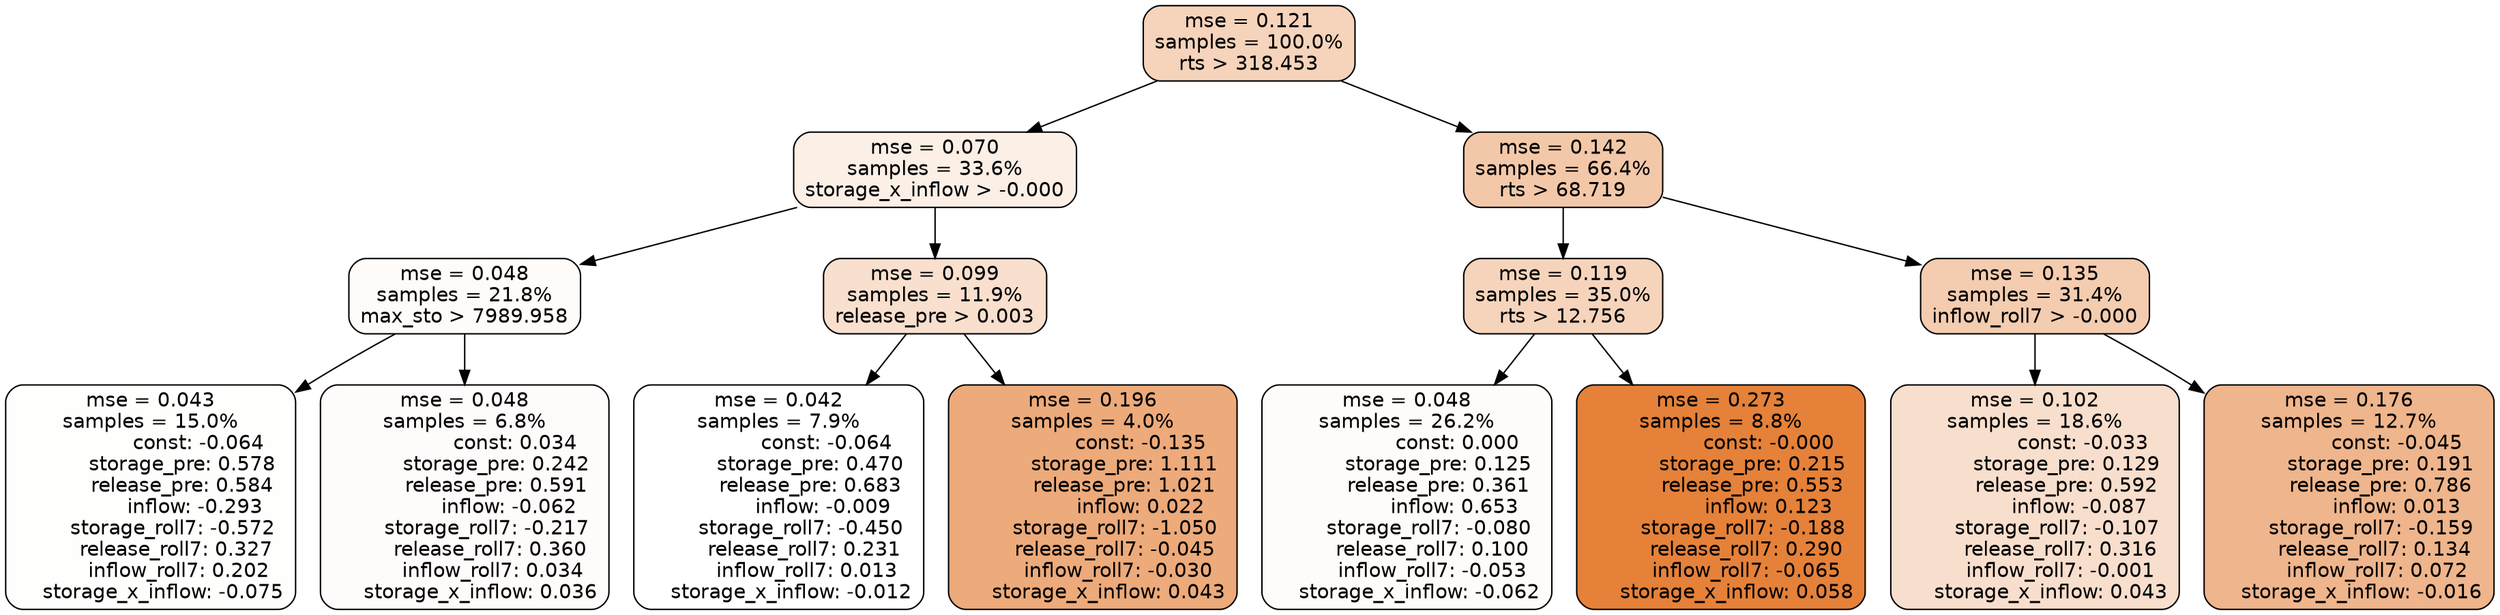 digraph tree {
node [shape=rectangle, style="filled, rounded", color="black", fontname=helvetica] ;
edge [fontname=helvetica] ;
	"0" [label="mse = 0.121
samples = 100.0%
rts > 318.453", fillcolor="#f6d3bb"]
	"8" [label="mse = 0.070
samples = 33.6%
storage_x_inflow > -0.000", fillcolor="#fbefe6"]
	"1" [label="mse = 0.142
samples = 66.4%
rts > 68.719", fillcolor="#f3c8a9"]
	"9" [label="mse = 0.048
samples = 21.8%
max_sto > 7989.958", fillcolor="#fefbf9"]
	"12" [label="mse = 0.099
samples = 11.9%
release_pre > 0.003", fillcolor="#f8dfce"]
	"2" [label="mse = 0.119
samples = 35.0%
rts > 12.756", fillcolor="#f6d4bc"]
	"5" [label="mse = 0.135
samples = 31.4%
inflow_roll7 > -0.000", fillcolor="#f4ccaf"]
	"10" [label="mse = 0.043
samples = 15.0%
               const: -0.064
          storage_pre: 0.578
          release_pre: 0.584
              inflow: -0.293
       storage_roll7: -0.572
        release_roll7: 0.327
         inflow_roll7: 0.202
    storage_x_inflow: -0.075", fillcolor="#fefefd"]
	"11" [label="mse = 0.048
samples = 6.8%
                const: 0.034
          storage_pre: 0.242
          release_pre: 0.591
              inflow: -0.062
       storage_roll7: -0.217
        release_roll7: 0.360
         inflow_roll7: 0.034
     storage_x_inflow: 0.036", fillcolor="#fefbfa"]
	"13" [label="mse = 0.042
samples = 7.9%
               const: -0.064
          storage_pre: 0.470
          release_pre: 0.683
              inflow: -0.009
       storage_roll7: -0.450
        release_roll7: 0.231
         inflow_roll7: 0.013
    storage_x_inflow: -0.012", fillcolor="#ffffff"]
	"14" [label="mse = 0.196
samples = 4.0%
               const: -0.135
          storage_pre: 1.111
          release_pre: 1.021
               inflow: 0.022
       storage_roll7: -1.050
       release_roll7: -0.045
        inflow_roll7: -0.030
     storage_x_inflow: 0.043", fillcolor="#edaa7a"]
	"3" [label="mse = 0.048
samples = 26.2%
                const: 0.000
          storage_pre: 0.125
          release_pre: 0.361
               inflow: 0.653
       storage_roll7: -0.080
        release_roll7: 0.100
        inflow_roll7: -0.053
    storage_x_inflow: -0.062", fillcolor="#fefbf9"]
	"4" [label="mse = 0.273
samples = 8.8%
               const: -0.000
          storage_pre: 0.215
          release_pre: 0.553
               inflow: 0.123
       storage_roll7: -0.188
        release_roll7: 0.290
        inflow_roll7: -0.065
     storage_x_inflow: 0.058", fillcolor="#e58139"]
	"6" [label="mse = 0.102
samples = 18.6%
               const: -0.033
          storage_pre: 0.129
          release_pre: 0.592
              inflow: -0.087
       storage_roll7: -0.107
        release_roll7: 0.316
        inflow_roll7: -0.001
     storage_x_inflow: 0.043", fillcolor="#f8decc"]
	"7" [label="mse = 0.176
samples = 12.7%
               const: -0.045
          storage_pre: 0.191
          release_pre: 0.786
               inflow: 0.013
       storage_roll7: -0.159
        release_roll7: 0.134
         inflow_roll7: 0.072
    storage_x_inflow: -0.016", fillcolor="#efb58c"]

	"0" -> "1"
	"0" -> "8"
	"8" -> "9"
	"8" -> "12"
	"1" -> "2"
	"1" -> "5"
	"9" -> "10"
	"9" -> "11"
	"12" -> "13"
	"12" -> "14"
	"2" -> "3"
	"2" -> "4"
	"5" -> "6"
	"5" -> "7"
}